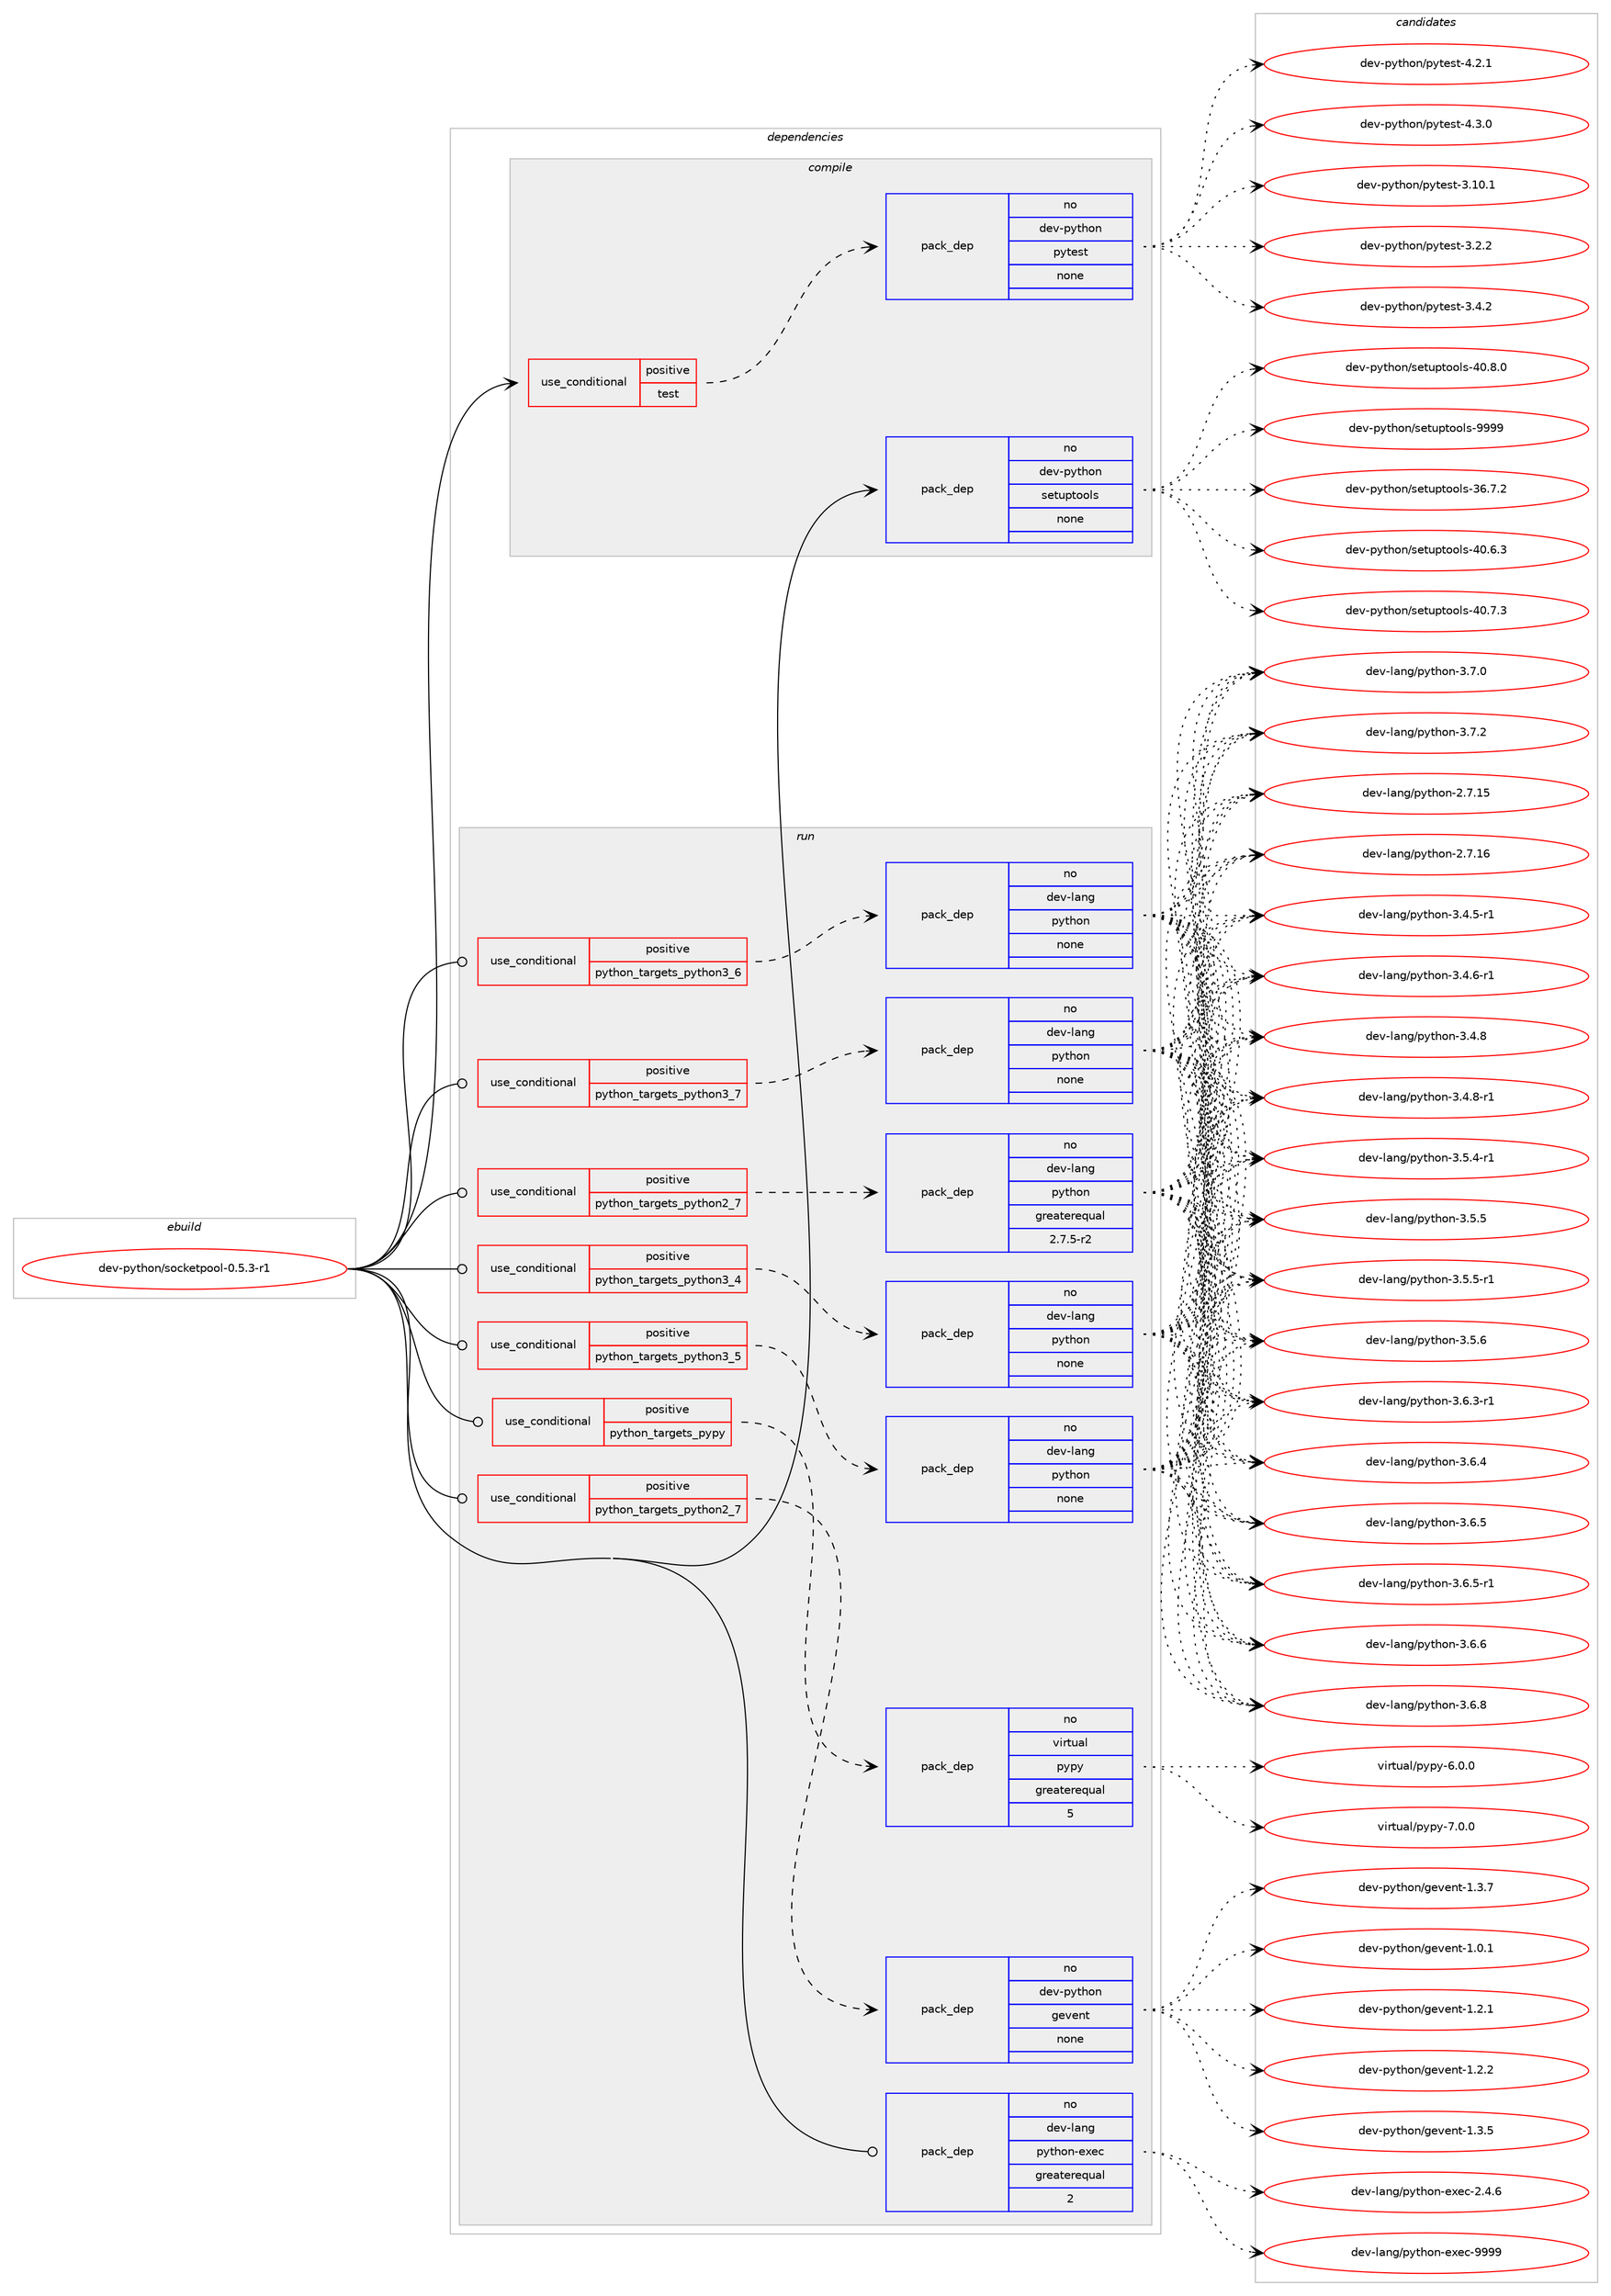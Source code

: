 digraph prolog {

# *************
# Graph options
# *************

newrank=true;
concentrate=true;
compound=true;
graph [rankdir=LR,fontname=Helvetica,fontsize=10,ranksep=1.5];#, ranksep=2.5, nodesep=0.2];
edge  [arrowhead=vee];
node  [fontname=Helvetica,fontsize=10];

# **********
# The ebuild
# **********

subgraph cluster_leftcol {
color=gray;
rank=same;
label=<<i>ebuild</i>>;
id [label="dev-python/socketpool-0.5.3-r1", color=red, width=4, href="../dev-python/socketpool-0.5.3-r1.svg"];
}

# ****************
# The dependencies
# ****************

subgraph cluster_midcol {
color=gray;
label=<<i>dependencies</i>>;
subgraph cluster_compile {
fillcolor="#eeeeee";
style=filled;
label=<<i>compile</i>>;
subgraph cond384766 {
dependency1441632 [label=<<TABLE BORDER="0" CELLBORDER="1" CELLSPACING="0" CELLPADDING="4"><TR><TD ROWSPAN="3" CELLPADDING="10">use_conditional</TD></TR><TR><TD>positive</TD></TR><TR><TD>test</TD></TR></TABLE>>, shape=none, color=red];
subgraph pack1033504 {
dependency1441633 [label=<<TABLE BORDER="0" CELLBORDER="1" CELLSPACING="0" CELLPADDING="4" WIDTH="220"><TR><TD ROWSPAN="6" CELLPADDING="30">pack_dep</TD></TR><TR><TD WIDTH="110">no</TD></TR><TR><TD>dev-python</TD></TR><TR><TD>pytest</TD></TR><TR><TD>none</TD></TR><TR><TD></TD></TR></TABLE>>, shape=none, color=blue];
}
dependency1441632:e -> dependency1441633:w [weight=20,style="dashed",arrowhead="vee"];
}
id:e -> dependency1441632:w [weight=20,style="solid",arrowhead="vee"];
subgraph pack1033505 {
dependency1441634 [label=<<TABLE BORDER="0" CELLBORDER="1" CELLSPACING="0" CELLPADDING="4" WIDTH="220"><TR><TD ROWSPAN="6" CELLPADDING="30">pack_dep</TD></TR><TR><TD WIDTH="110">no</TD></TR><TR><TD>dev-python</TD></TR><TR><TD>setuptools</TD></TR><TR><TD>none</TD></TR><TR><TD></TD></TR></TABLE>>, shape=none, color=blue];
}
id:e -> dependency1441634:w [weight=20,style="solid",arrowhead="vee"];
}
subgraph cluster_compileandrun {
fillcolor="#eeeeee";
style=filled;
label=<<i>compile and run</i>>;
}
subgraph cluster_run {
fillcolor="#eeeeee";
style=filled;
label=<<i>run</i>>;
subgraph cond384767 {
dependency1441635 [label=<<TABLE BORDER="0" CELLBORDER="1" CELLSPACING="0" CELLPADDING="4"><TR><TD ROWSPAN="3" CELLPADDING="10">use_conditional</TD></TR><TR><TD>positive</TD></TR><TR><TD>python_targets_pypy</TD></TR></TABLE>>, shape=none, color=red];
subgraph pack1033506 {
dependency1441636 [label=<<TABLE BORDER="0" CELLBORDER="1" CELLSPACING="0" CELLPADDING="4" WIDTH="220"><TR><TD ROWSPAN="6" CELLPADDING="30">pack_dep</TD></TR><TR><TD WIDTH="110">no</TD></TR><TR><TD>virtual</TD></TR><TR><TD>pypy</TD></TR><TR><TD>greaterequal</TD></TR><TR><TD>5</TD></TR></TABLE>>, shape=none, color=blue];
}
dependency1441635:e -> dependency1441636:w [weight=20,style="dashed",arrowhead="vee"];
}
id:e -> dependency1441635:w [weight=20,style="solid",arrowhead="odot"];
subgraph cond384768 {
dependency1441637 [label=<<TABLE BORDER="0" CELLBORDER="1" CELLSPACING="0" CELLPADDING="4"><TR><TD ROWSPAN="3" CELLPADDING="10">use_conditional</TD></TR><TR><TD>positive</TD></TR><TR><TD>python_targets_python2_7</TD></TR></TABLE>>, shape=none, color=red];
subgraph pack1033507 {
dependency1441638 [label=<<TABLE BORDER="0" CELLBORDER="1" CELLSPACING="0" CELLPADDING="4" WIDTH="220"><TR><TD ROWSPAN="6" CELLPADDING="30">pack_dep</TD></TR><TR><TD WIDTH="110">no</TD></TR><TR><TD>dev-lang</TD></TR><TR><TD>python</TD></TR><TR><TD>greaterequal</TD></TR><TR><TD>2.7.5-r2</TD></TR></TABLE>>, shape=none, color=blue];
}
dependency1441637:e -> dependency1441638:w [weight=20,style="dashed",arrowhead="vee"];
}
id:e -> dependency1441637:w [weight=20,style="solid",arrowhead="odot"];
subgraph cond384769 {
dependency1441639 [label=<<TABLE BORDER="0" CELLBORDER="1" CELLSPACING="0" CELLPADDING="4"><TR><TD ROWSPAN="3" CELLPADDING="10">use_conditional</TD></TR><TR><TD>positive</TD></TR><TR><TD>python_targets_python2_7</TD></TR></TABLE>>, shape=none, color=red];
subgraph pack1033508 {
dependency1441640 [label=<<TABLE BORDER="0" CELLBORDER="1" CELLSPACING="0" CELLPADDING="4" WIDTH="220"><TR><TD ROWSPAN="6" CELLPADDING="30">pack_dep</TD></TR><TR><TD WIDTH="110">no</TD></TR><TR><TD>dev-python</TD></TR><TR><TD>gevent</TD></TR><TR><TD>none</TD></TR><TR><TD></TD></TR></TABLE>>, shape=none, color=blue];
}
dependency1441639:e -> dependency1441640:w [weight=20,style="dashed",arrowhead="vee"];
}
id:e -> dependency1441639:w [weight=20,style="solid",arrowhead="odot"];
subgraph cond384770 {
dependency1441641 [label=<<TABLE BORDER="0" CELLBORDER="1" CELLSPACING="0" CELLPADDING="4"><TR><TD ROWSPAN="3" CELLPADDING="10">use_conditional</TD></TR><TR><TD>positive</TD></TR><TR><TD>python_targets_python3_4</TD></TR></TABLE>>, shape=none, color=red];
subgraph pack1033509 {
dependency1441642 [label=<<TABLE BORDER="0" CELLBORDER="1" CELLSPACING="0" CELLPADDING="4" WIDTH="220"><TR><TD ROWSPAN="6" CELLPADDING="30">pack_dep</TD></TR><TR><TD WIDTH="110">no</TD></TR><TR><TD>dev-lang</TD></TR><TR><TD>python</TD></TR><TR><TD>none</TD></TR><TR><TD></TD></TR></TABLE>>, shape=none, color=blue];
}
dependency1441641:e -> dependency1441642:w [weight=20,style="dashed",arrowhead="vee"];
}
id:e -> dependency1441641:w [weight=20,style="solid",arrowhead="odot"];
subgraph cond384771 {
dependency1441643 [label=<<TABLE BORDER="0" CELLBORDER="1" CELLSPACING="0" CELLPADDING="4"><TR><TD ROWSPAN="3" CELLPADDING="10">use_conditional</TD></TR><TR><TD>positive</TD></TR><TR><TD>python_targets_python3_5</TD></TR></TABLE>>, shape=none, color=red];
subgraph pack1033510 {
dependency1441644 [label=<<TABLE BORDER="0" CELLBORDER="1" CELLSPACING="0" CELLPADDING="4" WIDTH="220"><TR><TD ROWSPAN="6" CELLPADDING="30">pack_dep</TD></TR><TR><TD WIDTH="110">no</TD></TR><TR><TD>dev-lang</TD></TR><TR><TD>python</TD></TR><TR><TD>none</TD></TR><TR><TD></TD></TR></TABLE>>, shape=none, color=blue];
}
dependency1441643:e -> dependency1441644:w [weight=20,style="dashed",arrowhead="vee"];
}
id:e -> dependency1441643:w [weight=20,style="solid",arrowhead="odot"];
subgraph cond384772 {
dependency1441645 [label=<<TABLE BORDER="0" CELLBORDER="1" CELLSPACING="0" CELLPADDING="4"><TR><TD ROWSPAN="3" CELLPADDING="10">use_conditional</TD></TR><TR><TD>positive</TD></TR><TR><TD>python_targets_python3_6</TD></TR></TABLE>>, shape=none, color=red];
subgraph pack1033511 {
dependency1441646 [label=<<TABLE BORDER="0" CELLBORDER="1" CELLSPACING="0" CELLPADDING="4" WIDTH="220"><TR><TD ROWSPAN="6" CELLPADDING="30">pack_dep</TD></TR><TR><TD WIDTH="110">no</TD></TR><TR><TD>dev-lang</TD></TR><TR><TD>python</TD></TR><TR><TD>none</TD></TR><TR><TD></TD></TR></TABLE>>, shape=none, color=blue];
}
dependency1441645:e -> dependency1441646:w [weight=20,style="dashed",arrowhead="vee"];
}
id:e -> dependency1441645:w [weight=20,style="solid",arrowhead="odot"];
subgraph cond384773 {
dependency1441647 [label=<<TABLE BORDER="0" CELLBORDER="1" CELLSPACING="0" CELLPADDING="4"><TR><TD ROWSPAN="3" CELLPADDING="10">use_conditional</TD></TR><TR><TD>positive</TD></TR><TR><TD>python_targets_python3_7</TD></TR></TABLE>>, shape=none, color=red];
subgraph pack1033512 {
dependency1441648 [label=<<TABLE BORDER="0" CELLBORDER="1" CELLSPACING="0" CELLPADDING="4" WIDTH="220"><TR><TD ROWSPAN="6" CELLPADDING="30">pack_dep</TD></TR><TR><TD WIDTH="110">no</TD></TR><TR><TD>dev-lang</TD></TR><TR><TD>python</TD></TR><TR><TD>none</TD></TR><TR><TD></TD></TR></TABLE>>, shape=none, color=blue];
}
dependency1441647:e -> dependency1441648:w [weight=20,style="dashed",arrowhead="vee"];
}
id:e -> dependency1441647:w [weight=20,style="solid",arrowhead="odot"];
subgraph pack1033513 {
dependency1441649 [label=<<TABLE BORDER="0" CELLBORDER="1" CELLSPACING="0" CELLPADDING="4" WIDTH="220"><TR><TD ROWSPAN="6" CELLPADDING="30">pack_dep</TD></TR><TR><TD WIDTH="110">no</TD></TR><TR><TD>dev-lang</TD></TR><TR><TD>python-exec</TD></TR><TR><TD>greaterequal</TD></TR><TR><TD>2</TD></TR></TABLE>>, shape=none, color=blue];
}
id:e -> dependency1441649:w [weight=20,style="solid",arrowhead="odot"];
}
}

# **************
# The candidates
# **************

subgraph cluster_choices {
rank=same;
color=gray;
label=<<i>candidates</i>>;

subgraph choice1033504 {
color=black;
nodesep=1;
choice100101118451121211161041111104711212111610111511645514649484649 [label="dev-python/pytest-3.10.1", color=red, width=4,href="../dev-python/pytest-3.10.1.svg"];
choice1001011184511212111610411111047112121116101115116455146504650 [label="dev-python/pytest-3.2.2", color=red, width=4,href="../dev-python/pytest-3.2.2.svg"];
choice1001011184511212111610411111047112121116101115116455146524650 [label="dev-python/pytest-3.4.2", color=red, width=4,href="../dev-python/pytest-3.4.2.svg"];
choice1001011184511212111610411111047112121116101115116455246504649 [label="dev-python/pytest-4.2.1", color=red, width=4,href="../dev-python/pytest-4.2.1.svg"];
choice1001011184511212111610411111047112121116101115116455246514648 [label="dev-python/pytest-4.3.0", color=red, width=4,href="../dev-python/pytest-4.3.0.svg"];
dependency1441633:e -> choice100101118451121211161041111104711212111610111511645514649484649:w [style=dotted,weight="100"];
dependency1441633:e -> choice1001011184511212111610411111047112121116101115116455146504650:w [style=dotted,weight="100"];
dependency1441633:e -> choice1001011184511212111610411111047112121116101115116455146524650:w [style=dotted,weight="100"];
dependency1441633:e -> choice1001011184511212111610411111047112121116101115116455246504649:w [style=dotted,weight="100"];
dependency1441633:e -> choice1001011184511212111610411111047112121116101115116455246514648:w [style=dotted,weight="100"];
}
subgraph choice1033505 {
color=black;
nodesep=1;
choice100101118451121211161041111104711510111611711211611111110811545515446554650 [label="dev-python/setuptools-36.7.2", color=red, width=4,href="../dev-python/setuptools-36.7.2.svg"];
choice100101118451121211161041111104711510111611711211611111110811545524846544651 [label="dev-python/setuptools-40.6.3", color=red, width=4,href="../dev-python/setuptools-40.6.3.svg"];
choice100101118451121211161041111104711510111611711211611111110811545524846554651 [label="dev-python/setuptools-40.7.3", color=red, width=4,href="../dev-python/setuptools-40.7.3.svg"];
choice100101118451121211161041111104711510111611711211611111110811545524846564648 [label="dev-python/setuptools-40.8.0", color=red, width=4,href="../dev-python/setuptools-40.8.0.svg"];
choice10010111845112121116104111110471151011161171121161111111081154557575757 [label="dev-python/setuptools-9999", color=red, width=4,href="../dev-python/setuptools-9999.svg"];
dependency1441634:e -> choice100101118451121211161041111104711510111611711211611111110811545515446554650:w [style=dotted,weight="100"];
dependency1441634:e -> choice100101118451121211161041111104711510111611711211611111110811545524846544651:w [style=dotted,weight="100"];
dependency1441634:e -> choice100101118451121211161041111104711510111611711211611111110811545524846554651:w [style=dotted,weight="100"];
dependency1441634:e -> choice100101118451121211161041111104711510111611711211611111110811545524846564648:w [style=dotted,weight="100"];
dependency1441634:e -> choice10010111845112121116104111110471151011161171121161111111081154557575757:w [style=dotted,weight="100"];
}
subgraph choice1033506 {
color=black;
nodesep=1;
choice1181051141161179710847112121112121455446484648 [label="virtual/pypy-6.0.0", color=red, width=4,href="../virtual/pypy-6.0.0.svg"];
choice1181051141161179710847112121112121455546484648 [label="virtual/pypy-7.0.0", color=red, width=4,href="../virtual/pypy-7.0.0.svg"];
dependency1441636:e -> choice1181051141161179710847112121112121455446484648:w [style=dotted,weight="100"];
dependency1441636:e -> choice1181051141161179710847112121112121455546484648:w [style=dotted,weight="100"];
}
subgraph choice1033507 {
color=black;
nodesep=1;
choice10010111845108971101034711212111610411111045504655464953 [label="dev-lang/python-2.7.15", color=red, width=4,href="../dev-lang/python-2.7.15.svg"];
choice10010111845108971101034711212111610411111045504655464954 [label="dev-lang/python-2.7.16", color=red, width=4,href="../dev-lang/python-2.7.16.svg"];
choice1001011184510897110103471121211161041111104551465246534511449 [label="dev-lang/python-3.4.5-r1", color=red, width=4,href="../dev-lang/python-3.4.5-r1.svg"];
choice1001011184510897110103471121211161041111104551465246544511449 [label="dev-lang/python-3.4.6-r1", color=red, width=4,href="../dev-lang/python-3.4.6-r1.svg"];
choice100101118451089711010347112121116104111110455146524656 [label="dev-lang/python-3.4.8", color=red, width=4,href="../dev-lang/python-3.4.8.svg"];
choice1001011184510897110103471121211161041111104551465246564511449 [label="dev-lang/python-3.4.8-r1", color=red, width=4,href="../dev-lang/python-3.4.8-r1.svg"];
choice1001011184510897110103471121211161041111104551465346524511449 [label="dev-lang/python-3.5.4-r1", color=red, width=4,href="../dev-lang/python-3.5.4-r1.svg"];
choice100101118451089711010347112121116104111110455146534653 [label="dev-lang/python-3.5.5", color=red, width=4,href="../dev-lang/python-3.5.5.svg"];
choice1001011184510897110103471121211161041111104551465346534511449 [label="dev-lang/python-3.5.5-r1", color=red, width=4,href="../dev-lang/python-3.5.5-r1.svg"];
choice100101118451089711010347112121116104111110455146534654 [label="dev-lang/python-3.5.6", color=red, width=4,href="../dev-lang/python-3.5.6.svg"];
choice1001011184510897110103471121211161041111104551465446514511449 [label="dev-lang/python-3.6.3-r1", color=red, width=4,href="../dev-lang/python-3.6.3-r1.svg"];
choice100101118451089711010347112121116104111110455146544652 [label="dev-lang/python-3.6.4", color=red, width=4,href="../dev-lang/python-3.6.4.svg"];
choice100101118451089711010347112121116104111110455146544653 [label="dev-lang/python-3.6.5", color=red, width=4,href="../dev-lang/python-3.6.5.svg"];
choice1001011184510897110103471121211161041111104551465446534511449 [label="dev-lang/python-3.6.5-r1", color=red, width=4,href="../dev-lang/python-3.6.5-r1.svg"];
choice100101118451089711010347112121116104111110455146544654 [label="dev-lang/python-3.6.6", color=red, width=4,href="../dev-lang/python-3.6.6.svg"];
choice100101118451089711010347112121116104111110455146544656 [label="dev-lang/python-3.6.8", color=red, width=4,href="../dev-lang/python-3.6.8.svg"];
choice100101118451089711010347112121116104111110455146554648 [label="dev-lang/python-3.7.0", color=red, width=4,href="../dev-lang/python-3.7.0.svg"];
choice100101118451089711010347112121116104111110455146554650 [label="dev-lang/python-3.7.2", color=red, width=4,href="../dev-lang/python-3.7.2.svg"];
dependency1441638:e -> choice10010111845108971101034711212111610411111045504655464953:w [style=dotted,weight="100"];
dependency1441638:e -> choice10010111845108971101034711212111610411111045504655464954:w [style=dotted,weight="100"];
dependency1441638:e -> choice1001011184510897110103471121211161041111104551465246534511449:w [style=dotted,weight="100"];
dependency1441638:e -> choice1001011184510897110103471121211161041111104551465246544511449:w [style=dotted,weight="100"];
dependency1441638:e -> choice100101118451089711010347112121116104111110455146524656:w [style=dotted,weight="100"];
dependency1441638:e -> choice1001011184510897110103471121211161041111104551465246564511449:w [style=dotted,weight="100"];
dependency1441638:e -> choice1001011184510897110103471121211161041111104551465346524511449:w [style=dotted,weight="100"];
dependency1441638:e -> choice100101118451089711010347112121116104111110455146534653:w [style=dotted,weight="100"];
dependency1441638:e -> choice1001011184510897110103471121211161041111104551465346534511449:w [style=dotted,weight="100"];
dependency1441638:e -> choice100101118451089711010347112121116104111110455146534654:w [style=dotted,weight="100"];
dependency1441638:e -> choice1001011184510897110103471121211161041111104551465446514511449:w [style=dotted,weight="100"];
dependency1441638:e -> choice100101118451089711010347112121116104111110455146544652:w [style=dotted,weight="100"];
dependency1441638:e -> choice100101118451089711010347112121116104111110455146544653:w [style=dotted,weight="100"];
dependency1441638:e -> choice1001011184510897110103471121211161041111104551465446534511449:w [style=dotted,weight="100"];
dependency1441638:e -> choice100101118451089711010347112121116104111110455146544654:w [style=dotted,weight="100"];
dependency1441638:e -> choice100101118451089711010347112121116104111110455146544656:w [style=dotted,weight="100"];
dependency1441638:e -> choice100101118451089711010347112121116104111110455146554648:w [style=dotted,weight="100"];
dependency1441638:e -> choice100101118451089711010347112121116104111110455146554650:w [style=dotted,weight="100"];
}
subgraph choice1033508 {
color=black;
nodesep=1;
choice1001011184511212111610411111047103101118101110116454946484649 [label="dev-python/gevent-1.0.1", color=red, width=4,href="../dev-python/gevent-1.0.1.svg"];
choice1001011184511212111610411111047103101118101110116454946504649 [label="dev-python/gevent-1.2.1", color=red, width=4,href="../dev-python/gevent-1.2.1.svg"];
choice1001011184511212111610411111047103101118101110116454946504650 [label="dev-python/gevent-1.2.2", color=red, width=4,href="../dev-python/gevent-1.2.2.svg"];
choice1001011184511212111610411111047103101118101110116454946514653 [label="dev-python/gevent-1.3.5", color=red, width=4,href="../dev-python/gevent-1.3.5.svg"];
choice1001011184511212111610411111047103101118101110116454946514655 [label="dev-python/gevent-1.3.7", color=red, width=4,href="../dev-python/gevent-1.3.7.svg"];
dependency1441640:e -> choice1001011184511212111610411111047103101118101110116454946484649:w [style=dotted,weight="100"];
dependency1441640:e -> choice1001011184511212111610411111047103101118101110116454946504649:w [style=dotted,weight="100"];
dependency1441640:e -> choice1001011184511212111610411111047103101118101110116454946504650:w [style=dotted,weight="100"];
dependency1441640:e -> choice1001011184511212111610411111047103101118101110116454946514653:w [style=dotted,weight="100"];
dependency1441640:e -> choice1001011184511212111610411111047103101118101110116454946514655:w [style=dotted,weight="100"];
}
subgraph choice1033509 {
color=black;
nodesep=1;
choice10010111845108971101034711212111610411111045504655464953 [label="dev-lang/python-2.7.15", color=red, width=4,href="../dev-lang/python-2.7.15.svg"];
choice10010111845108971101034711212111610411111045504655464954 [label="dev-lang/python-2.7.16", color=red, width=4,href="../dev-lang/python-2.7.16.svg"];
choice1001011184510897110103471121211161041111104551465246534511449 [label="dev-lang/python-3.4.5-r1", color=red, width=4,href="../dev-lang/python-3.4.5-r1.svg"];
choice1001011184510897110103471121211161041111104551465246544511449 [label="dev-lang/python-3.4.6-r1", color=red, width=4,href="../dev-lang/python-3.4.6-r1.svg"];
choice100101118451089711010347112121116104111110455146524656 [label="dev-lang/python-3.4.8", color=red, width=4,href="../dev-lang/python-3.4.8.svg"];
choice1001011184510897110103471121211161041111104551465246564511449 [label="dev-lang/python-3.4.8-r1", color=red, width=4,href="../dev-lang/python-3.4.8-r1.svg"];
choice1001011184510897110103471121211161041111104551465346524511449 [label="dev-lang/python-3.5.4-r1", color=red, width=4,href="../dev-lang/python-3.5.4-r1.svg"];
choice100101118451089711010347112121116104111110455146534653 [label="dev-lang/python-3.5.5", color=red, width=4,href="../dev-lang/python-3.5.5.svg"];
choice1001011184510897110103471121211161041111104551465346534511449 [label="dev-lang/python-3.5.5-r1", color=red, width=4,href="../dev-lang/python-3.5.5-r1.svg"];
choice100101118451089711010347112121116104111110455146534654 [label="dev-lang/python-3.5.6", color=red, width=4,href="../dev-lang/python-3.5.6.svg"];
choice1001011184510897110103471121211161041111104551465446514511449 [label="dev-lang/python-3.6.3-r1", color=red, width=4,href="../dev-lang/python-3.6.3-r1.svg"];
choice100101118451089711010347112121116104111110455146544652 [label="dev-lang/python-3.6.4", color=red, width=4,href="../dev-lang/python-3.6.4.svg"];
choice100101118451089711010347112121116104111110455146544653 [label="dev-lang/python-3.6.5", color=red, width=4,href="../dev-lang/python-3.6.5.svg"];
choice1001011184510897110103471121211161041111104551465446534511449 [label="dev-lang/python-3.6.5-r1", color=red, width=4,href="../dev-lang/python-3.6.5-r1.svg"];
choice100101118451089711010347112121116104111110455146544654 [label="dev-lang/python-3.6.6", color=red, width=4,href="../dev-lang/python-3.6.6.svg"];
choice100101118451089711010347112121116104111110455146544656 [label="dev-lang/python-3.6.8", color=red, width=4,href="../dev-lang/python-3.6.8.svg"];
choice100101118451089711010347112121116104111110455146554648 [label="dev-lang/python-3.7.0", color=red, width=4,href="../dev-lang/python-3.7.0.svg"];
choice100101118451089711010347112121116104111110455146554650 [label="dev-lang/python-3.7.2", color=red, width=4,href="../dev-lang/python-3.7.2.svg"];
dependency1441642:e -> choice10010111845108971101034711212111610411111045504655464953:w [style=dotted,weight="100"];
dependency1441642:e -> choice10010111845108971101034711212111610411111045504655464954:w [style=dotted,weight="100"];
dependency1441642:e -> choice1001011184510897110103471121211161041111104551465246534511449:w [style=dotted,weight="100"];
dependency1441642:e -> choice1001011184510897110103471121211161041111104551465246544511449:w [style=dotted,weight="100"];
dependency1441642:e -> choice100101118451089711010347112121116104111110455146524656:w [style=dotted,weight="100"];
dependency1441642:e -> choice1001011184510897110103471121211161041111104551465246564511449:w [style=dotted,weight="100"];
dependency1441642:e -> choice1001011184510897110103471121211161041111104551465346524511449:w [style=dotted,weight="100"];
dependency1441642:e -> choice100101118451089711010347112121116104111110455146534653:w [style=dotted,weight="100"];
dependency1441642:e -> choice1001011184510897110103471121211161041111104551465346534511449:w [style=dotted,weight="100"];
dependency1441642:e -> choice100101118451089711010347112121116104111110455146534654:w [style=dotted,weight="100"];
dependency1441642:e -> choice1001011184510897110103471121211161041111104551465446514511449:w [style=dotted,weight="100"];
dependency1441642:e -> choice100101118451089711010347112121116104111110455146544652:w [style=dotted,weight="100"];
dependency1441642:e -> choice100101118451089711010347112121116104111110455146544653:w [style=dotted,weight="100"];
dependency1441642:e -> choice1001011184510897110103471121211161041111104551465446534511449:w [style=dotted,weight="100"];
dependency1441642:e -> choice100101118451089711010347112121116104111110455146544654:w [style=dotted,weight="100"];
dependency1441642:e -> choice100101118451089711010347112121116104111110455146544656:w [style=dotted,weight="100"];
dependency1441642:e -> choice100101118451089711010347112121116104111110455146554648:w [style=dotted,weight="100"];
dependency1441642:e -> choice100101118451089711010347112121116104111110455146554650:w [style=dotted,weight="100"];
}
subgraph choice1033510 {
color=black;
nodesep=1;
choice10010111845108971101034711212111610411111045504655464953 [label="dev-lang/python-2.7.15", color=red, width=4,href="../dev-lang/python-2.7.15.svg"];
choice10010111845108971101034711212111610411111045504655464954 [label="dev-lang/python-2.7.16", color=red, width=4,href="../dev-lang/python-2.7.16.svg"];
choice1001011184510897110103471121211161041111104551465246534511449 [label="dev-lang/python-3.4.5-r1", color=red, width=4,href="../dev-lang/python-3.4.5-r1.svg"];
choice1001011184510897110103471121211161041111104551465246544511449 [label="dev-lang/python-3.4.6-r1", color=red, width=4,href="../dev-lang/python-3.4.6-r1.svg"];
choice100101118451089711010347112121116104111110455146524656 [label="dev-lang/python-3.4.8", color=red, width=4,href="../dev-lang/python-3.4.8.svg"];
choice1001011184510897110103471121211161041111104551465246564511449 [label="dev-lang/python-3.4.8-r1", color=red, width=4,href="../dev-lang/python-3.4.8-r1.svg"];
choice1001011184510897110103471121211161041111104551465346524511449 [label="dev-lang/python-3.5.4-r1", color=red, width=4,href="../dev-lang/python-3.5.4-r1.svg"];
choice100101118451089711010347112121116104111110455146534653 [label="dev-lang/python-3.5.5", color=red, width=4,href="../dev-lang/python-3.5.5.svg"];
choice1001011184510897110103471121211161041111104551465346534511449 [label="dev-lang/python-3.5.5-r1", color=red, width=4,href="../dev-lang/python-3.5.5-r1.svg"];
choice100101118451089711010347112121116104111110455146534654 [label="dev-lang/python-3.5.6", color=red, width=4,href="../dev-lang/python-3.5.6.svg"];
choice1001011184510897110103471121211161041111104551465446514511449 [label="dev-lang/python-3.6.3-r1", color=red, width=4,href="../dev-lang/python-3.6.3-r1.svg"];
choice100101118451089711010347112121116104111110455146544652 [label="dev-lang/python-3.6.4", color=red, width=4,href="../dev-lang/python-3.6.4.svg"];
choice100101118451089711010347112121116104111110455146544653 [label="dev-lang/python-3.6.5", color=red, width=4,href="../dev-lang/python-3.6.5.svg"];
choice1001011184510897110103471121211161041111104551465446534511449 [label="dev-lang/python-3.6.5-r1", color=red, width=4,href="../dev-lang/python-3.6.5-r1.svg"];
choice100101118451089711010347112121116104111110455146544654 [label="dev-lang/python-3.6.6", color=red, width=4,href="../dev-lang/python-3.6.6.svg"];
choice100101118451089711010347112121116104111110455146544656 [label="dev-lang/python-3.6.8", color=red, width=4,href="../dev-lang/python-3.6.8.svg"];
choice100101118451089711010347112121116104111110455146554648 [label="dev-lang/python-3.7.0", color=red, width=4,href="../dev-lang/python-3.7.0.svg"];
choice100101118451089711010347112121116104111110455146554650 [label="dev-lang/python-3.7.2", color=red, width=4,href="../dev-lang/python-3.7.2.svg"];
dependency1441644:e -> choice10010111845108971101034711212111610411111045504655464953:w [style=dotted,weight="100"];
dependency1441644:e -> choice10010111845108971101034711212111610411111045504655464954:w [style=dotted,weight="100"];
dependency1441644:e -> choice1001011184510897110103471121211161041111104551465246534511449:w [style=dotted,weight="100"];
dependency1441644:e -> choice1001011184510897110103471121211161041111104551465246544511449:w [style=dotted,weight="100"];
dependency1441644:e -> choice100101118451089711010347112121116104111110455146524656:w [style=dotted,weight="100"];
dependency1441644:e -> choice1001011184510897110103471121211161041111104551465246564511449:w [style=dotted,weight="100"];
dependency1441644:e -> choice1001011184510897110103471121211161041111104551465346524511449:w [style=dotted,weight="100"];
dependency1441644:e -> choice100101118451089711010347112121116104111110455146534653:w [style=dotted,weight="100"];
dependency1441644:e -> choice1001011184510897110103471121211161041111104551465346534511449:w [style=dotted,weight="100"];
dependency1441644:e -> choice100101118451089711010347112121116104111110455146534654:w [style=dotted,weight="100"];
dependency1441644:e -> choice1001011184510897110103471121211161041111104551465446514511449:w [style=dotted,weight="100"];
dependency1441644:e -> choice100101118451089711010347112121116104111110455146544652:w [style=dotted,weight="100"];
dependency1441644:e -> choice100101118451089711010347112121116104111110455146544653:w [style=dotted,weight="100"];
dependency1441644:e -> choice1001011184510897110103471121211161041111104551465446534511449:w [style=dotted,weight="100"];
dependency1441644:e -> choice100101118451089711010347112121116104111110455146544654:w [style=dotted,weight="100"];
dependency1441644:e -> choice100101118451089711010347112121116104111110455146544656:w [style=dotted,weight="100"];
dependency1441644:e -> choice100101118451089711010347112121116104111110455146554648:w [style=dotted,weight="100"];
dependency1441644:e -> choice100101118451089711010347112121116104111110455146554650:w [style=dotted,weight="100"];
}
subgraph choice1033511 {
color=black;
nodesep=1;
choice10010111845108971101034711212111610411111045504655464953 [label="dev-lang/python-2.7.15", color=red, width=4,href="../dev-lang/python-2.7.15.svg"];
choice10010111845108971101034711212111610411111045504655464954 [label="dev-lang/python-2.7.16", color=red, width=4,href="../dev-lang/python-2.7.16.svg"];
choice1001011184510897110103471121211161041111104551465246534511449 [label="dev-lang/python-3.4.5-r1", color=red, width=4,href="../dev-lang/python-3.4.5-r1.svg"];
choice1001011184510897110103471121211161041111104551465246544511449 [label="dev-lang/python-3.4.6-r1", color=red, width=4,href="../dev-lang/python-3.4.6-r1.svg"];
choice100101118451089711010347112121116104111110455146524656 [label="dev-lang/python-3.4.8", color=red, width=4,href="../dev-lang/python-3.4.8.svg"];
choice1001011184510897110103471121211161041111104551465246564511449 [label="dev-lang/python-3.4.8-r1", color=red, width=4,href="../dev-lang/python-3.4.8-r1.svg"];
choice1001011184510897110103471121211161041111104551465346524511449 [label="dev-lang/python-3.5.4-r1", color=red, width=4,href="../dev-lang/python-3.5.4-r1.svg"];
choice100101118451089711010347112121116104111110455146534653 [label="dev-lang/python-3.5.5", color=red, width=4,href="../dev-lang/python-3.5.5.svg"];
choice1001011184510897110103471121211161041111104551465346534511449 [label="dev-lang/python-3.5.5-r1", color=red, width=4,href="../dev-lang/python-3.5.5-r1.svg"];
choice100101118451089711010347112121116104111110455146534654 [label="dev-lang/python-3.5.6", color=red, width=4,href="../dev-lang/python-3.5.6.svg"];
choice1001011184510897110103471121211161041111104551465446514511449 [label="dev-lang/python-3.6.3-r1", color=red, width=4,href="../dev-lang/python-3.6.3-r1.svg"];
choice100101118451089711010347112121116104111110455146544652 [label="dev-lang/python-3.6.4", color=red, width=4,href="../dev-lang/python-3.6.4.svg"];
choice100101118451089711010347112121116104111110455146544653 [label="dev-lang/python-3.6.5", color=red, width=4,href="../dev-lang/python-3.6.5.svg"];
choice1001011184510897110103471121211161041111104551465446534511449 [label="dev-lang/python-3.6.5-r1", color=red, width=4,href="../dev-lang/python-3.6.5-r1.svg"];
choice100101118451089711010347112121116104111110455146544654 [label="dev-lang/python-3.6.6", color=red, width=4,href="../dev-lang/python-3.6.6.svg"];
choice100101118451089711010347112121116104111110455146544656 [label="dev-lang/python-3.6.8", color=red, width=4,href="../dev-lang/python-3.6.8.svg"];
choice100101118451089711010347112121116104111110455146554648 [label="dev-lang/python-3.7.0", color=red, width=4,href="../dev-lang/python-3.7.0.svg"];
choice100101118451089711010347112121116104111110455146554650 [label="dev-lang/python-3.7.2", color=red, width=4,href="../dev-lang/python-3.7.2.svg"];
dependency1441646:e -> choice10010111845108971101034711212111610411111045504655464953:w [style=dotted,weight="100"];
dependency1441646:e -> choice10010111845108971101034711212111610411111045504655464954:w [style=dotted,weight="100"];
dependency1441646:e -> choice1001011184510897110103471121211161041111104551465246534511449:w [style=dotted,weight="100"];
dependency1441646:e -> choice1001011184510897110103471121211161041111104551465246544511449:w [style=dotted,weight="100"];
dependency1441646:e -> choice100101118451089711010347112121116104111110455146524656:w [style=dotted,weight="100"];
dependency1441646:e -> choice1001011184510897110103471121211161041111104551465246564511449:w [style=dotted,weight="100"];
dependency1441646:e -> choice1001011184510897110103471121211161041111104551465346524511449:w [style=dotted,weight="100"];
dependency1441646:e -> choice100101118451089711010347112121116104111110455146534653:w [style=dotted,weight="100"];
dependency1441646:e -> choice1001011184510897110103471121211161041111104551465346534511449:w [style=dotted,weight="100"];
dependency1441646:e -> choice100101118451089711010347112121116104111110455146534654:w [style=dotted,weight="100"];
dependency1441646:e -> choice1001011184510897110103471121211161041111104551465446514511449:w [style=dotted,weight="100"];
dependency1441646:e -> choice100101118451089711010347112121116104111110455146544652:w [style=dotted,weight="100"];
dependency1441646:e -> choice100101118451089711010347112121116104111110455146544653:w [style=dotted,weight="100"];
dependency1441646:e -> choice1001011184510897110103471121211161041111104551465446534511449:w [style=dotted,weight="100"];
dependency1441646:e -> choice100101118451089711010347112121116104111110455146544654:w [style=dotted,weight="100"];
dependency1441646:e -> choice100101118451089711010347112121116104111110455146544656:w [style=dotted,weight="100"];
dependency1441646:e -> choice100101118451089711010347112121116104111110455146554648:w [style=dotted,weight="100"];
dependency1441646:e -> choice100101118451089711010347112121116104111110455146554650:w [style=dotted,weight="100"];
}
subgraph choice1033512 {
color=black;
nodesep=1;
choice10010111845108971101034711212111610411111045504655464953 [label="dev-lang/python-2.7.15", color=red, width=4,href="../dev-lang/python-2.7.15.svg"];
choice10010111845108971101034711212111610411111045504655464954 [label="dev-lang/python-2.7.16", color=red, width=4,href="../dev-lang/python-2.7.16.svg"];
choice1001011184510897110103471121211161041111104551465246534511449 [label="dev-lang/python-3.4.5-r1", color=red, width=4,href="../dev-lang/python-3.4.5-r1.svg"];
choice1001011184510897110103471121211161041111104551465246544511449 [label="dev-lang/python-3.4.6-r1", color=red, width=4,href="../dev-lang/python-3.4.6-r1.svg"];
choice100101118451089711010347112121116104111110455146524656 [label="dev-lang/python-3.4.8", color=red, width=4,href="../dev-lang/python-3.4.8.svg"];
choice1001011184510897110103471121211161041111104551465246564511449 [label="dev-lang/python-3.4.8-r1", color=red, width=4,href="../dev-lang/python-3.4.8-r1.svg"];
choice1001011184510897110103471121211161041111104551465346524511449 [label="dev-lang/python-3.5.4-r1", color=red, width=4,href="../dev-lang/python-3.5.4-r1.svg"];
choice100101118451089711010347112121116104111110455146534653 [label="dev-lang/python-3.5.5", color=red, width=4,href="../dev-lang/python-3.5.5.svg"];
choice1001011184510897110103471121211161041111104551465346534511449 [label="dev-lang/python-3.5.5-r1", color=red, width=4,href="../dev-lang/python-3.5.5-r1.svg"];
choice100101118451089711010347112121116104111110455146534654 [label="dev-lang/python-3.5.6", color=red, width=4,href="../dev-lang/python-3.5.6.svg"];
choice1001011184510897110103471121211161041111104551465446514511449 [label="dev-lang/python-3.6.3-r1", color=red, width=4,href="../dev-lang/python-3.6.3-r1.svg"];
choice100101118451089711010347112121116104111110455146544652 [label="dev-lang/python-3.6.4", color=red, width=4,href="../dev-lang/python-3.6.4.svg"];
choice100101118451089711010347112121116104111110455146544653 [label="dev-lang/python-3.6.5", color=red, width=4,href="../dev-lang/python-3.6.5.svg"];
choice1001011184510897110103471121211161041111104551465446534511449 [label="dev-lang/python-3.6.5-r1", color=red, width=4,href="../dev-lang/python-3.6.5-r1.svg"];
choice100101118451089711010347112121116104111110455146544654 [label="dev-lang/python-3.6.6", color=red, width=4,href="../dev-lang/python-3.6.6.svg"];
choice100101118451089711010347112121116104111110455146544656 [label="dev-lang/python-3.6.8", color=red, width=4,href="../dev-lang/python-3.6.8.svg"];
choice100101118451089711010347112121116104111110455146554648 [label="dev-lang/python-3.7.0", color=red, width=4,href="../dev-lang/python-3.7.0.svg"];
choice100101118451089711010347112121116104111110455146554650 [label="dev-lang/python-3.7.2", color=red, width=4,href="../dev-lang/python-3.7.2.svg"];
dependency1441648:e -> choice10010111845108971101034711212111610411111045504655464953:w [style=dotted,weight="100"];
dependency1441648:e -> choice10010111845108971101034711212111610411111045504655464954:w [style=dotted,weight="100"];
dependency1441648:e -> choice1001011184510897110103471121211161041111104551465246534511449:w [style=dotted,weight="100"];
dependency1441648:e -> choice1001011184510897110103471121211161041111104551465246544511449:w [style=dotted,weight="100"];
dependency1441648:e -> choice100101118451089711010347112121116104111110455146524656:w [style=dotted,weight="100"];
dependency1441648:e -> choice1001011184510897110103471121211161041111104551465246564511449:w [style=dotted,weight="100"];
dependency1441648:e -> choice1001011184510897110103471121211161041111104551465346524511449:w [style=dotted,weight="100"];
dependency1441648:e -> choice100101118451089711010347112121116104111110455146534653:w [style=dotted,weight="100"];
dependency1441648:e -> choice1001011184510897110103471121211161041111104551465346534511449:w [style=dotted,weight="100"];
dependency1441648:e -> choice100101118451089711010347112121116104111110455146534654:w [style=dotted,weight="100"];
dependency1441648:e -> choice1001011184510897110103471121211161041111104551465446514511449:w [style=dotted,weight="100"];
dependency1441648:e -> choice100101118451089711010347112121116104111110455146544652:w [style=dotted,weight="100"];
dependency1441648:e -> choice100101118451089711010347112121116104111110455146544653:w [style=dotted,weight="100"];
dependency1441648:e -> choice1001011184510897110103471121211161041111104551465446534511449:w [style=dotted,weight="100"];
dependency1441648:e -> choice100101118451089711010347112121116104111110455146544654:w [style=dotted,weight="100"];
dependency1441648:e -> choice100101118451089711010347112121116104111110455146544656:w [style=dotted,weight="100"];
dependency1441648:e -> choice100101118451089711010347112121116104111110455146554648:w [style=dotted,weight="100"];
dependency1441648:e -> choice100101118451089711010347112121116104111110455146554650:w [style=dotted,weight="100"];
}
subgraph choice1033513 {
color=black;
nodesep=1;
choice1001011184510897110103471121211161041111104510112010199455046524654 [label="dev-lang/python-exec-2.4.6", color=red, width=4,href="../dev-lang/python-exec-2.4.6.svg"];
choice10010111845108971101034711212111610411111045101120101994557575757 [label="dev-lang/python-exec-9999", color=red, width=4,href="../dev-lang/python-exec-9999.svg"];
dependency1441649:e -> choice1001011184510897110103471121211161041111104510112010199455046524654:w [style=dotted,weight="100"];
dependency1441649:e -> choice10010111845108971101034711212111610411111045101120101994557575757:w [style=dotted,weight="100"];
}
}

}
